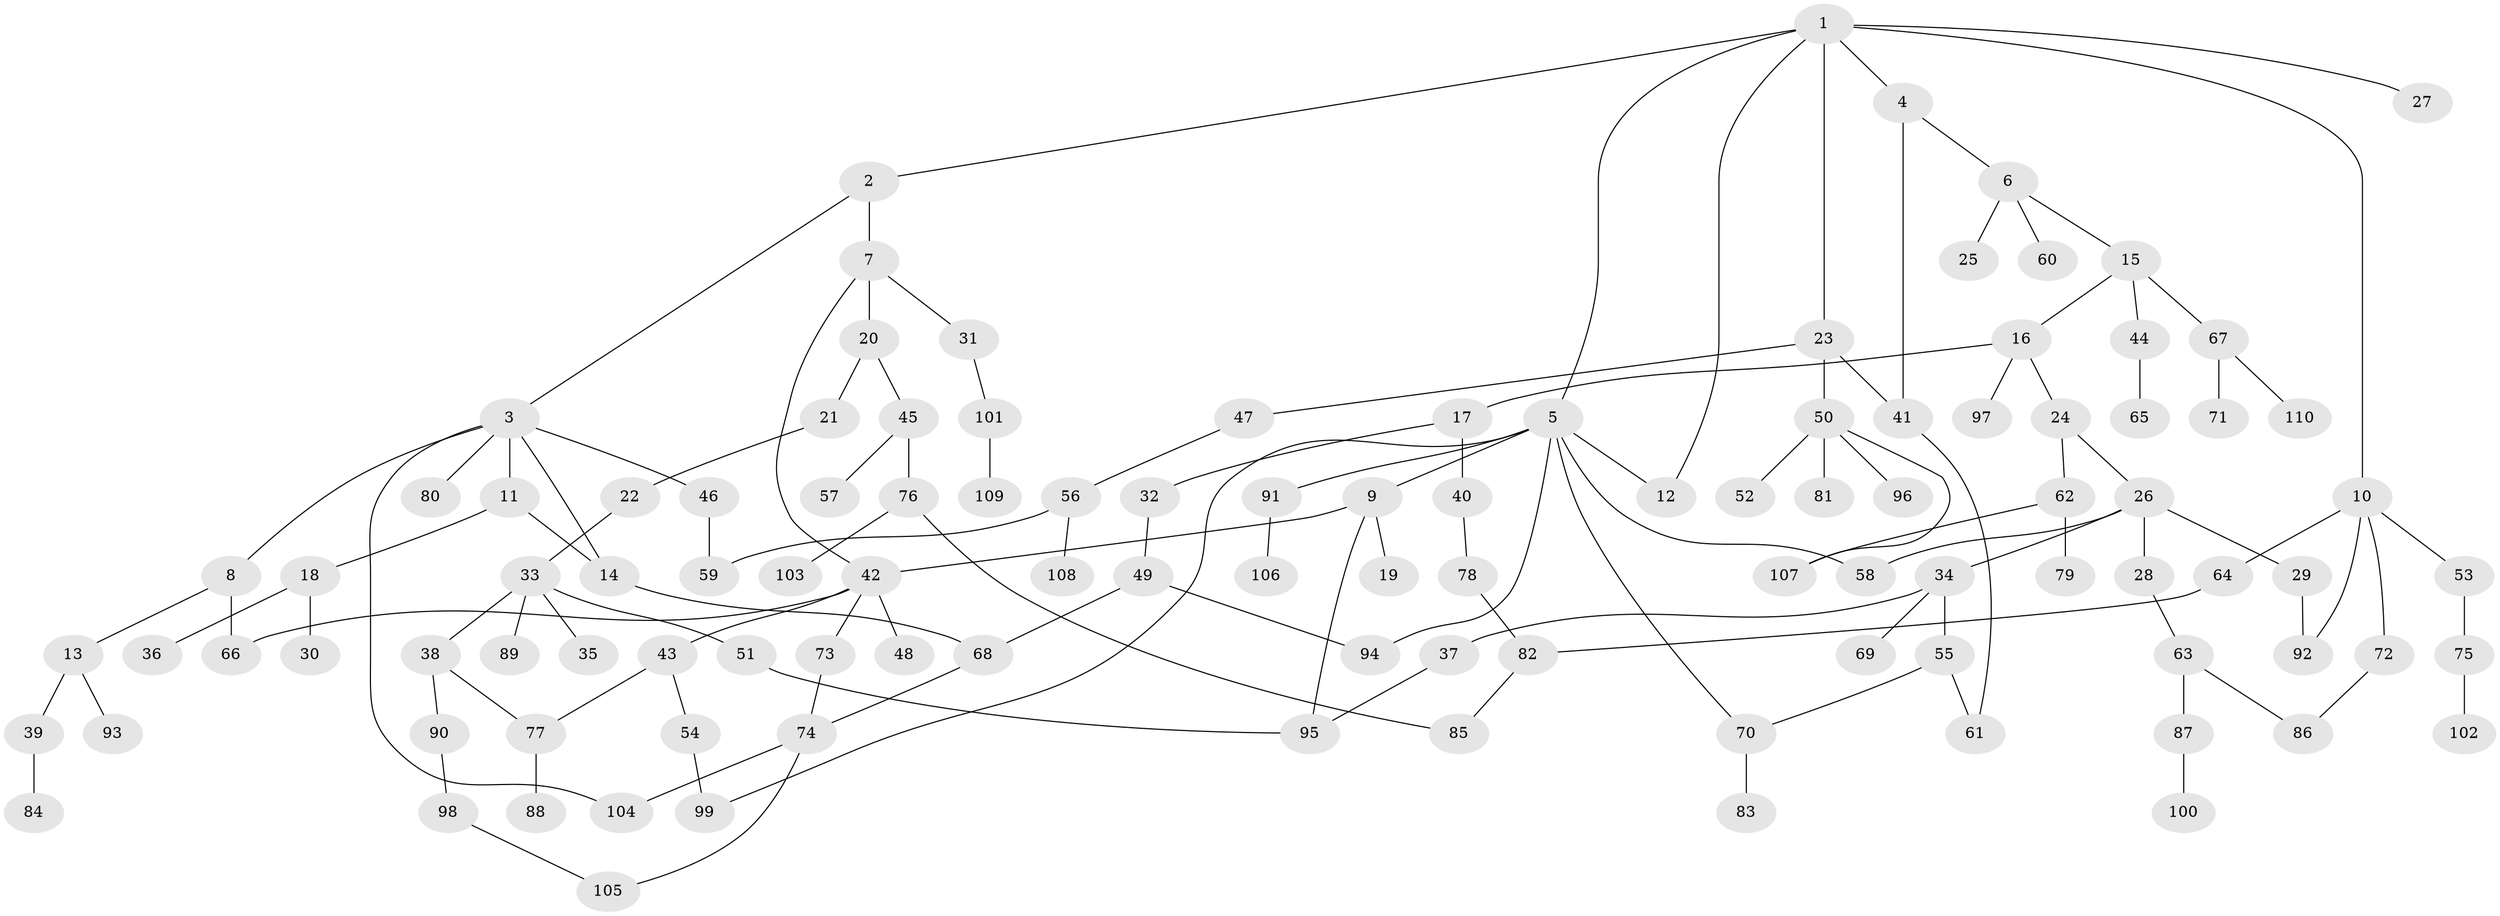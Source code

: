 // Generated by graph-tools (version 1.1) at 2025/49/03/09/25 03:49:16]
// undirected, 110 vertices, 132 edges
graph export_dot {
graph [start="1"]
  node [color=gray90,style=filled];
  1;
  2;
  3;
  4;
  5;
  6;
  7;
  8;
  9;
  10;
  11;
  12;
  13;
  14;
  15;
  16;
  17;
  18;
  19;
  20;
  21;
  22;
  23;
  24;
  25;
  26;
  27;
  28;
  29;
  30;
  31;
  32;
  33;
  34;
  35;
  36;
  37;
  38;
  39;
  40;
  41;
  42;
  43;
  44;
  45;
  46;
  47;
  48;
  49;
  50;
  51;
  52;
  53;
  54;
  55;
  56;
  57;
  58;
  59;
  60;
  61;
  62;
  63;
  64;
  65;
  66;
  67;
  68;
  69;
  70;
  71;
  72;
  73;
  74;
  75;
  76;
  77;
  78;
  79;
  80;
  81;
  82;
  83;
  84;
  85;
  86;
  87;
  88;
  89;
  90;
  91;
  92;
  93;
  94;
  95;
  96;
  97;
  98;
  99;
  100;
  101;
  102;
  103;
  104;
  105;
  106;
  107;
  108;
  109;
  110;
  1 -- 2;
  1 -- 4;
  1 -- 5;
  1 -- 10;
  1 -- 12;
  1 -- 23;
  1 -- 27;
  2 -- 3;
  2 -- 7;
  3 -- 8;
  3 -- 11;
  3 -- 14;
  3 -- 46;
  3 -- 80;
  3 -- 104;
  4 -- 6;
  4 -- 41;
  5 -- 9;
  5 -- 70;
  5 -- 91;
  5 -- 99;
  5 -- 94;
  5 -- 12;
  5 -- 58;
  6 -- 15;
  6 -- 25;
  6 -- 60;
  7 -- 20;
  7 -- 31;
  7 -- 42;
  8 -- 13;
  8 -- 66;
  9 -- 19;
  9 -- 42;
  9 -- 95;
  10 -- 53;
  10 -- 64;
  10 -- 72;
  10 -- 92;
  11 -- 18;
  11 -- 14;
  13 -- 39;
  13 -- 93;
  14 -- 68;
  15 -- 16;
  15 -- 44;
  15 -- 67;
  16 -- 17;
  16 -- 24;
  16 -- 97;
  17 -- 32;
  17 -- 40;
  18 -- 30;
  18 -- 36;
  20 -- 21;
  20 -- 45;
  21 -- 22;
  22 -- 33;
  23 -- 47;
  23 -- 50;
  23 -- 41;
  24 -- 26;
  24 -- 62;
  26 -- 28;
  26 -- 29;
  26 -- 34;
  26 -- 58;
  28 -- 63;
  29 -- 92;
  31 -- 101;
  32 -- 49;
  33 -- 35;
  33 -- 38;
  33 -- 51;
  33 -- 89;
  34 -- 37;
  34 -- 55;
  34 -- 69;
  37 -- 95;
  38 -- 77;
  38 -- 90;
  39 -- 84;
  40 -- 78;
  41 -- 61;
  42 -- 43;
  42 -- 48;
  42 -- 66;
  42 -- 73;
  43 -- 54;
  43 -- 77;
  44 -- 65;
  45 -- 57;
  45 -- 76;
  46 -- 59;
  47 -- 56;
  49 -- 94;
  49 -- 68;
  50 -- 52;
  50 -- 81;
  50 -- 96;
  50 -- 107;
  51 -- 95;
  53 -- 75;
  54 -- 99;
  55 -- 61;
  55 -- 70;
  56 -- 59;
  56 -- 108;
  62 -- 79;
  62 -- 107;
  63 -- 87;
  63 -- 86;
  64 -- 82;
  67 -- 71;
  67 -- 110;
  68 -- 74;
  70 -- 83;
  72 -- 86;
  73 -- 74;
  74 -- 104;
  74 -- 105;
  75 -- 102;
  76 -- 103;
  76 -- 85;
  77 -- 88;
  78 -- 82;
  82 -- 85;
  87 -- 100;
  90 -- 98;
  91 -- 106;
  98 -- 105;
  101 -- 109;
}

